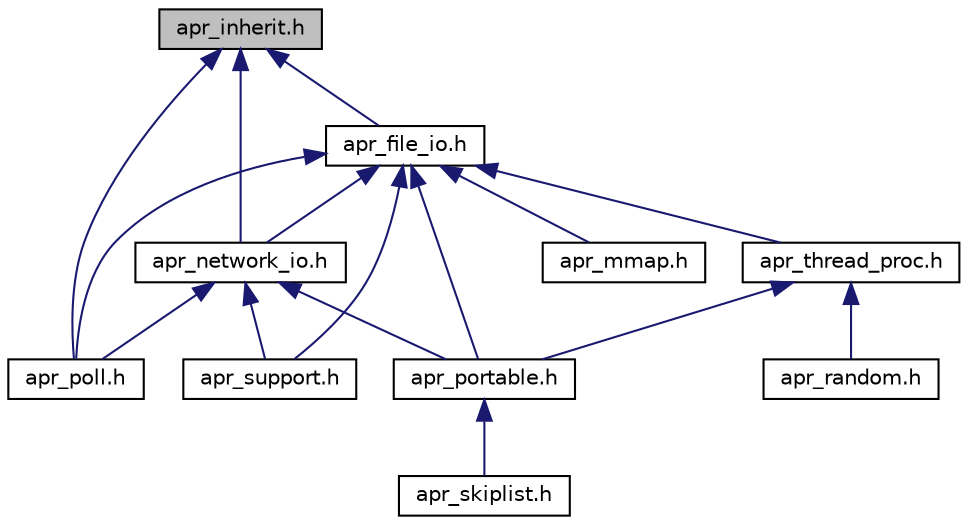 digraph "apr_inherit.h"
{
 // LATEX_PDF_SIZE
  edge [fontname="Helvetica",fontsize="10",labelfontname="Helvetica",labelfontsize="10"];
  node [fontname="Helvetica",fontsize="10",shape=record];
  Node1 [label="apr_inherit.h",height=0.2,width=0.4,color="black", fillcolor="grey75", style="filled", fontcolor="black",tooltip="APR File Handle Inheritance Helpers."];
  Node1 -> Node2 [dir="back",color="midnightblue",fontsize="10",style="solid",fontname="Helvetica"];
  Node2 [label="apr_file_io.h",height=0.2,width=0.4,color="black", fillcolor="white", style="filled",URL="$apr__file__io_8h.html",tooltip="APR File I/O Handling."];
  Node2 -> Node3 [dir="back",color="midnightblue",fontsize="10",style="solid",fontname="Helvetica"];
  Node3 [label="apr_mmap.h",height=0.2,width=0.4,color="black", fillcolor="white", style="filled",URL="$apr__mmap_8h.html",tooltip="APR MMAP routines."];
  Node2 -> Node4 [dir="back",color="midnightblue",fontsize="10",style="solid",fontname="Helvetica"];
  Node4 [label="apr_network_io.h",height=0.2,width=0.4,color="black", fillcolor="white", style="filled",URL="$apr__network__io_8h.html",tooltip="APR Network library."];
  Node4 -> Node5 [dir="back",color="midnightblue",fontsize="10",style="solid",fontname="Helvetica"];
  Node5 [label="apr_poll.h",height=0.2,width=0.4,color="black", fillcolor="white", style="filled",URL="$apr__poll_8h.html",tooltip="APR Poll interface."];
  Node4 -> Node6 [dir="back",color="midnightblue",fontsize="10",style="solid",fontname="Helvetica"];
  Node6 [label="apr_portable.h",height=0.2,width=0.4,color="black", fillcolor="white", style="filled",URL="$apr__portable_8h.html",tooltip="APR Portability Routines."];
  Node6 -> Node7 [dir="back",color="midnightblue",fontsize="10",style="solid",fontname="Helvetica"];
  Node7 [label="apr_skiplist.h",height=0.2,width=0.4,color="black", fillcolor="white", style="filled",URL="$apr__skiplist_8h.html",tooltip="APR skip list implementation."];
  Node4 -> Node8 [dir="back",color="midnightblue",fontsize="10",style="solid",fontname="Helvetica"];
  Node8 [label="apr_support.h",height=0.2,width=0.4,color="black", fillcolor="white", style="filled",URL="$apr__support_8h.html",tooltip="APR Support functions."];
  Node2 -> Node5 [dir="back",color="midnightblue",fontsize="10",style="solid",fontname="Helvetica"];
  Node2 -> Node6 [dir="back",color="midnightblue",fontsize="10",style="solid",fontname="Helvetica"];
  Node2 -> Node8 [dir="back",color="midnightblue",fontsize="10",style="solid",fontname="Helvetica"];
  Node2 -> Node9 [dir="back",color="midnightblue",fontsize="10",style="solid",fontname="Helvetica"];
  Node9 [label="apr_thread_proc.h",height=0.2,width=0.4,color="black", fillcolor="white", style="filled",URL="$apr__thread__proc_8h.html",tooltip="APR Thread and Process Library."];
  Node9 -> Node6 [dir="back",color="midnightblue",fontsize="10",style="solid",fontname="Helvetica"];
  Node9 -> Node10 [dir="back",color="midnightblue",fontsize="10",style="solid",fontname="Helvetica"];
  Node10 [label="apr_random.h",height=0.2,width=0.4,color="black", fillcolor="white", style="filled",URL="$apr__random_8h.html",tooltip="APR PRNG routines."];
  Node1 -> Node4 [dir="back",color="midnightblue",fontsize="10",style="solid",fontname="Helvetica"];
  Node1 -> Node5 [dir="back",color="midnightblue",fontsize="10",style="solid",fontname="Helvetica"];
}

